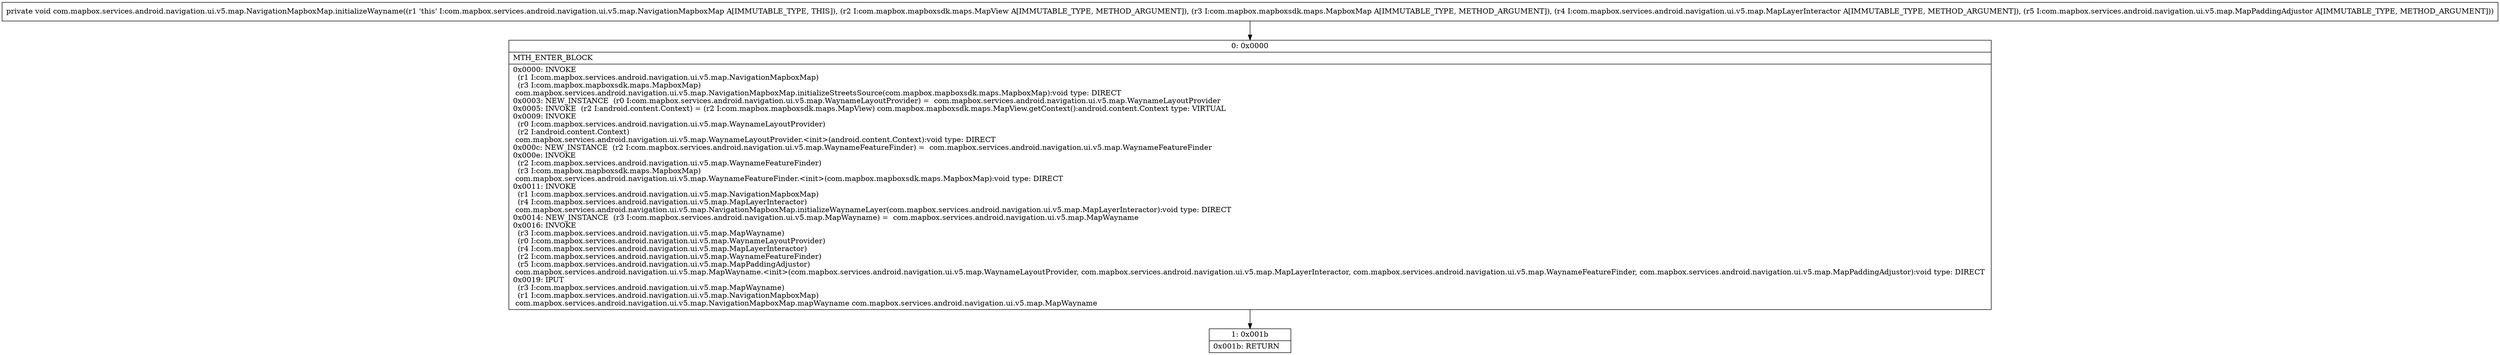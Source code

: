 digraph "CFG forcom.mapbox.services.android.navigation.ui.v5.map.NavigationMapboxMap.initializeWayname(Lcom\/mapbox\/mapboxsdk\/maps\/MapView;Lcom\/mapbox\/mapboxsdk\/maps\/MapboxMap;Lcom\/mapbox\/services\/android\/navigation\/ui\/v5\/map\/MapLayerInteractor;Lcom\/mapbox\/services\/android\/navigation\/ui\/v5\/map\/MapPaddingAdjustor;)V" {
Node_0 [shape=record,label="{0\:\ 0x0000|MTH_ENTER_BLOCK\l|0x0000: INVOKE  \l  (r1 I:com.mapbox.services.android.navigation.ui.v5.map.NavigationMapboxMap)\l  (r3 I:com.mapbox.mapboxsdk.maps.MapboxMap)\l com.mapbox.services.android.navigation.ui.v5.map.NavigationMapboxMap.initializeStreetsSource(com.mapbox.mapboxsdk.maps.MapboxMap):void type: DIRECT \l0x0003: NEW_INSTANCE  (r0 I:com.mapbox.services.android.navigation.ui.v5.map.WaynameLayoutProvider) =  com.mapbox.services.android.navigation.ui.v5.map.WaynameLayoutProvider \l0x0005: INVOKE  (r2 I:android.content.Context) = (r2 I:com.mapbox.mapboxsdk.maps.MapView) com.mapbox.mapboxsdk.maps.MapView.getContext():android.content.Context type: VIRTUAL \l0x0009: INVOKE  \l  (r0 I:com.mapbox.services.android.navigation.ui.v5.map.WaynameLayoutProvider)\l  (r2 I:android.content.Context)\l com.mapbox.services.android.navigation.ui.v5.map.WaynameLayoutProvider.\<init\>(android.content.Context):void type: DIRECT \l0x000c: NEW_INSTANCE  (r2 I:com.mapbox.services.android.navigation.ui.v5.map.WaynameFeatureFinder) =  com.mapbox.services.android.navigation.ui.v5.map.WaynameFeatureFinder \l0x000e: INVOKE  \l  (r2 I:com.mapbox.services.android.navigation.ui.v5.map.WaynameFeatureFinder)\l  (r3 I:com.mapbox.mapboxsdk.maps.MapboxMap)\l com.mapbox.services.android.navigation.ui.v5.map.WaynameFeatureFinder.\<init\>(com.mapbox.mapboxsdk.maps.MapboxMap):void type: DIRECT \l0x0011: INVOKE  \l  (r1 I:com.mapbox.services.android.navigation.ui.v5.map.NavigationMapboxMap)\l  (r4 I:com.mapbox.services.android.navigation.ui.v5.map.MapLayerInteractor)\l com.mapbox.services.android.navigation.ui.v5.map.NavigationMapboxMap.initializeWaynameLayer(com.mapbox.services.android.navigation.ui.v5.map.MapLayerInteractor):void type: DIRECT \l0x0014: NEW_INSTANCE  (r3 I:com.mapbox.services.android.navigation.ui.v5.map.MapWayname) =  com.mapbox.services.android.navigation.ui.v5.map.MapWayname \l0x0016: INVOKE  \l  (r3 I:com.mapbox.services.android.navigation.ui.v5.map.MapWayname)\l  (r0 I:com.mapbox.services.android.navigation.ui.v5.map.WaynameLayoutProvider)\l  (r4 I:com.mapbox.services.android.navigation.ui.v5.map.MapLayerInteractor)\l  (r2 I:com.mapbox.services.android.navigation.ui.v5.map.WaynameFeatureFinder)\l  (r5 I:com.mapbox.services.android.navigation.ui.v5.map.MapPaddingAdjustor)\l com.mapbox.services.android.navigation.ui.v5.map.MapWayname.\<init\>(com.mapbox.services.android.navigation.ui.v5.map.WaynameLayoutProvider, com.mapbox.services.android.navigation.ui.v5.map.MapLayerInteractor, com.mapbox.services.android.navigation.ui.v5.map.WaynameFeatureFinder, com.mapbox.services.android.navigation.ui.v5.map.MapPaddingAdjustor):void type: DIRECT \l0x0019: IPUT  \l  (r3 I:com.mapbox.services.android.navigation.ui.v5.map.MapWayname)\l  (r1 I:com.mapbox.services.android.navigation.ui.v5.map.NavigationMapboxMap)\l com.mapbox.services.android.navigation.ui.v5.map.NavigationMapboxMap.mapWayname com.mapbox.services.android.navigation.ui.v5.map.MapWayname \l}"];
Node_1 [shape=record,label="{1\:\ 0x001b|0x001b: RETURN   \l}"];
MethodNode[shape=record,label="{private void com.mapbox.services.android.navigation.ui.v5.map.NavigationMapboxMap.initializeWayname((r1 'this' I:com.mapbox.services.android.navigation.ui.v5.map.NavigationMapboxMap A[IMMUTABLE_TYPE, THIS]), (r2 I:com.mapbox.mapboxsdk.maps.MapView A[IMMUTABLE_TYPE, METHOD_ARGUMENT]), (r3 I:com.mapbox.mapboxsdk.maps.MapboxMap A[IMMUTABLE_TYPE, METHOD_ARGUMENT]), (r4 I:com.mapbox.services.android.navigation.ui.v5.map.MapLayerInteractor A[IMMUTABLE_TYPE, METHOD_ARGUMENT]), (r5 I:com.mapbox.services.android.navigation.ui.v5.map.MapPaddingAdjustor A[IMMUTABLE_TYPE, METHOD_ARGUMENT])) }"];
MethodNode -> Node_0;
Node_0 -> Node_1;
}

